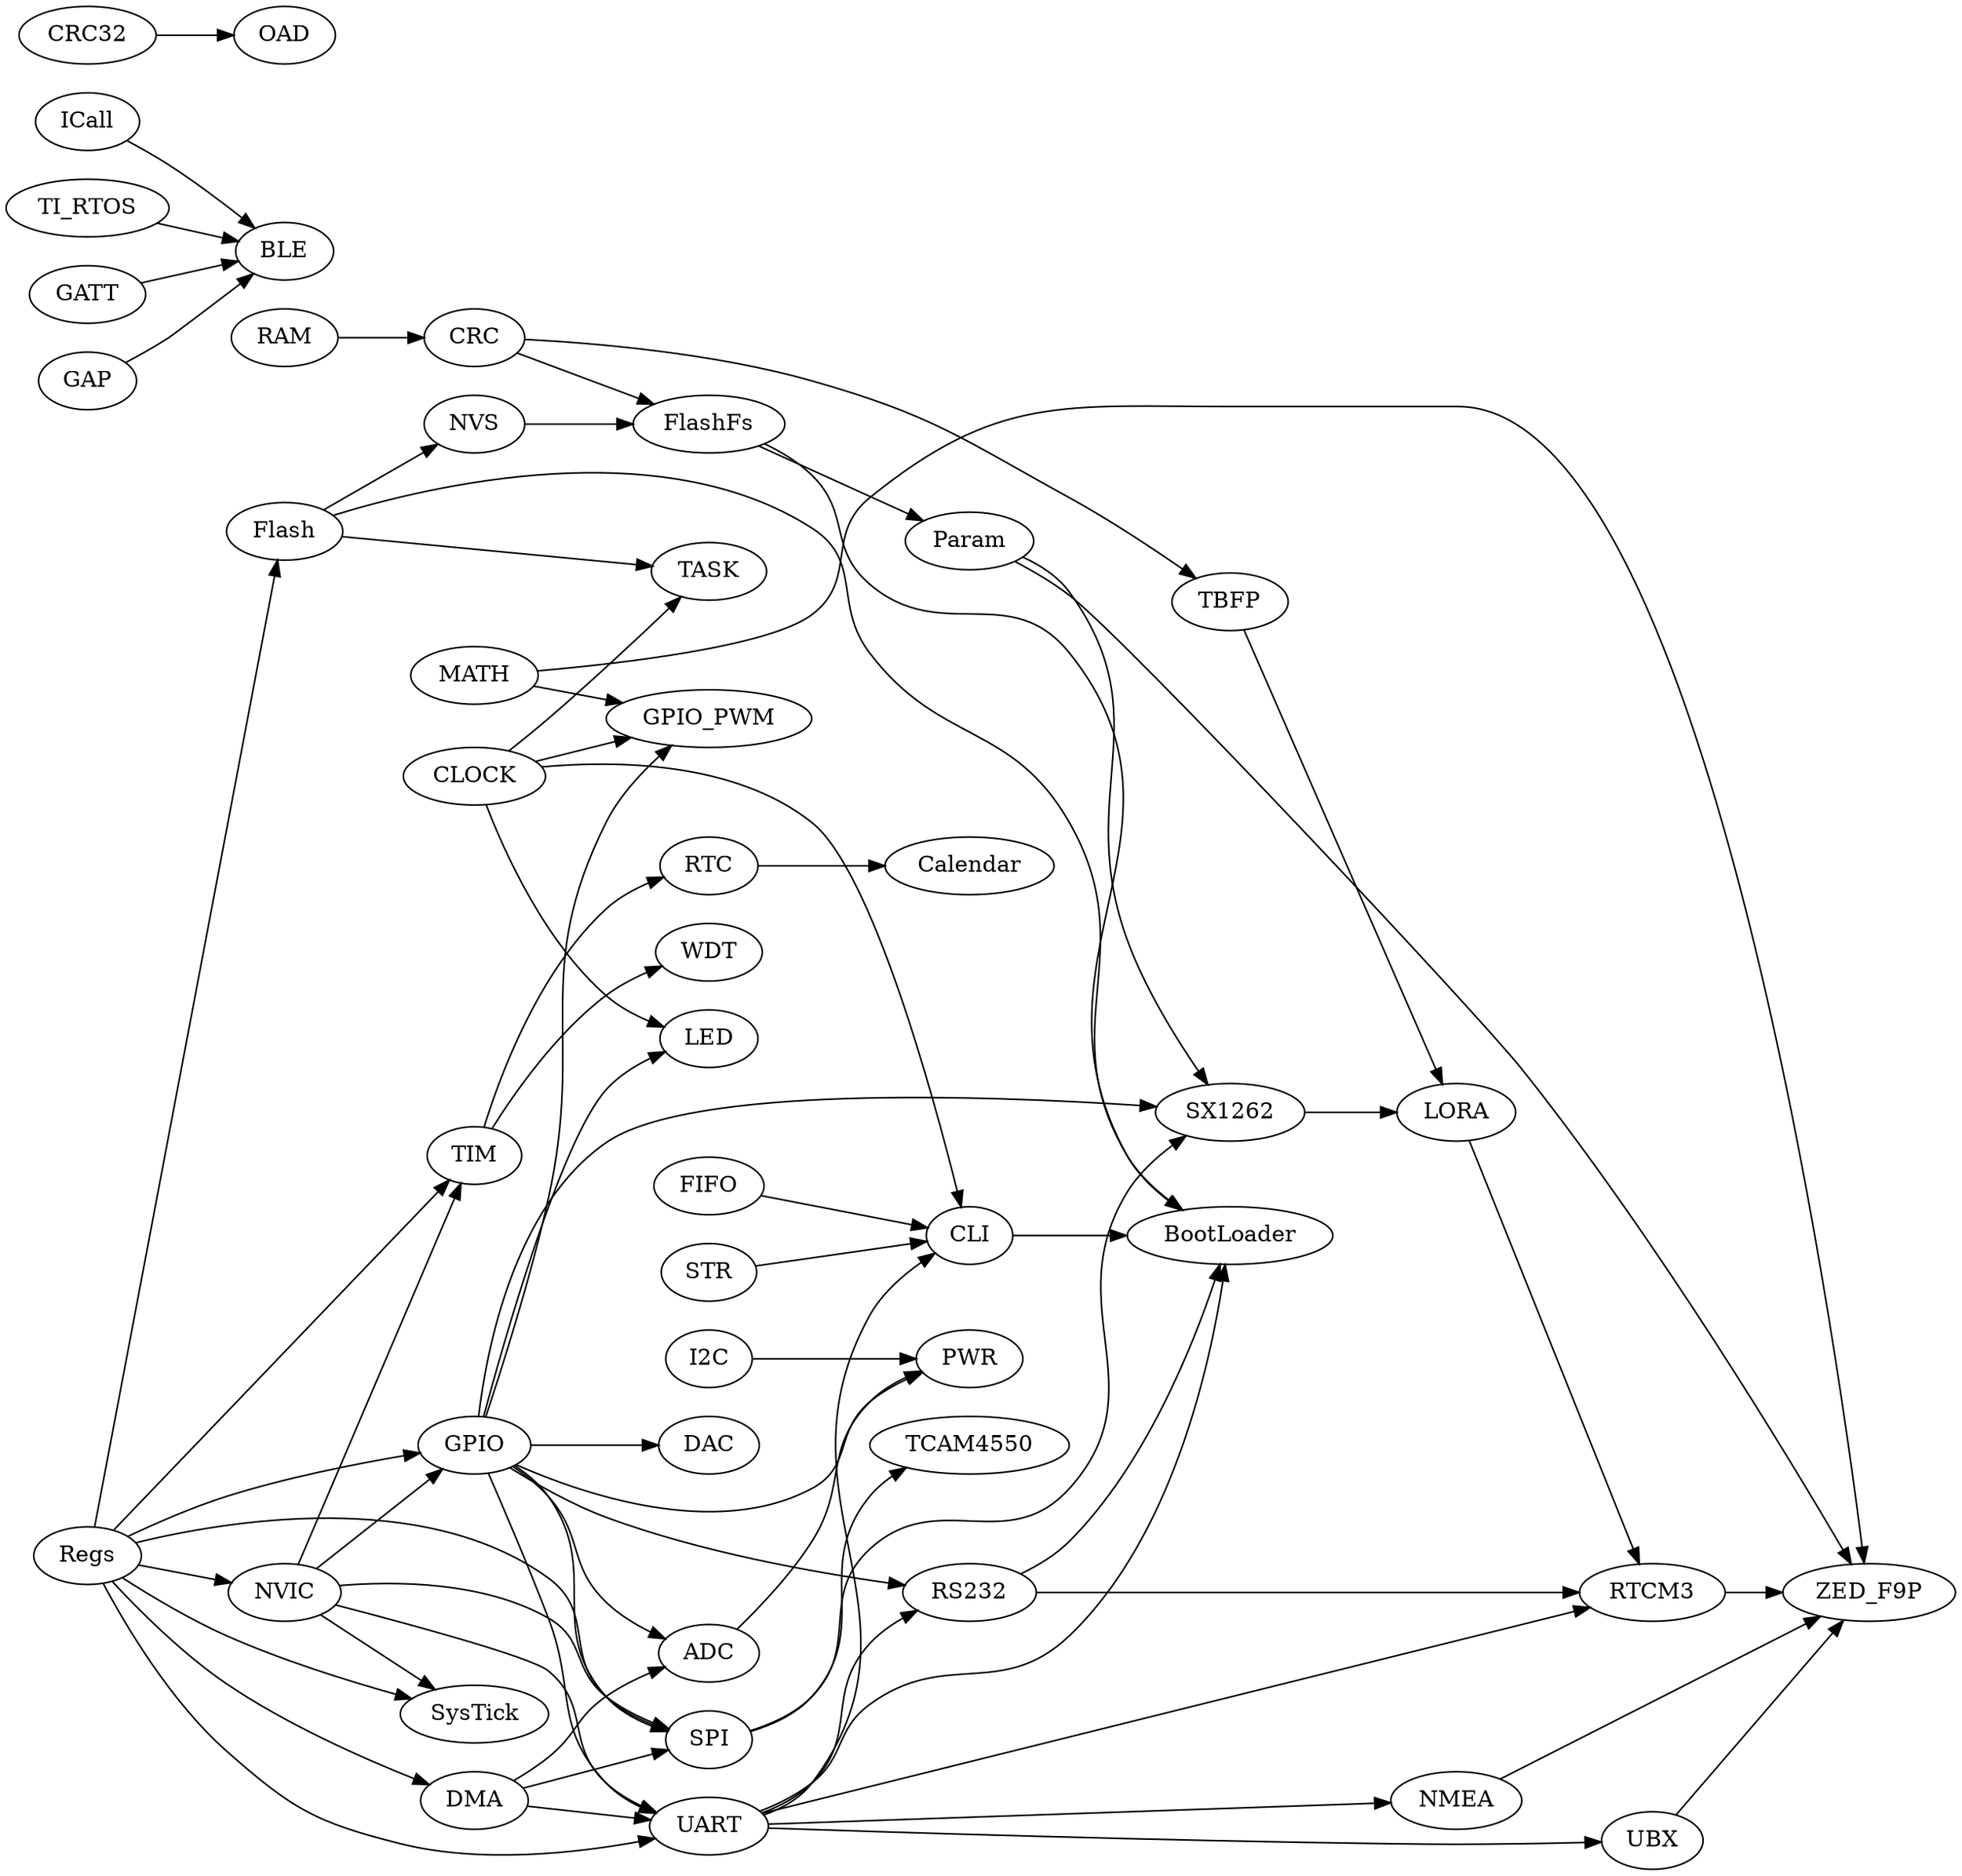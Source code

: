 digraph graphname {
    rankdir=LR;
    CLOCK->CLI;
    CLOCK->GPIO_PWM
    CLOCK->LED;
    CLOCK->TASK;
    Flash->TASK;
	ICall->BLE;
	TI_RTOS->BLE;
	CRC32->OAD;
    CRC->FlashFs;
    CRC -> TBFP;
    DMA->SPI;
	GATT->BLE;
	GAP->BLE;
    DMA->UART;
    DMA->ADC;
    FIFO->CLI;
    Flash->NVS;
    FlashFs->Param;
    GPIO->SPI;
    GPIO->UART;
    GPIO->ADC;
    GPIO->DAC;
    GPIO->GPIO_PWM;
    GPIO->LED;
    GPIO->PWR;
	ADC->PWR;
    GPIO->RS232;
    GPIO->SX1262;
    I2C->PWR;
    LORA->RTCM3;
    MATH->GPIO_PWM;
    MATH->ZED_F9P;
    NMEA->ZED_F9P;
    NVIC->SPI;
    NVIC->UART;
    NVIC->SysTick;
    NVIC->TIM;
    NVIC->GPIO;
    NVS->FlashFs;
    Param->SX1262;
    Param->ZED_F9P;
    RAM->CRC;
    RS232->RTCM3;
    RTC->Calendar;
    RTCM3->ZED_F9P;
    Regs->SPI;
    Regs->UART;
    Regs->DMA;
    Regs->Flash;
    Regs->GPIO;
    Regs->NVIC;
    Regs->SysTick;
    Regs->TIM;
    SPI->SX1262;
    SPI->TCAM4550;
    STR->CLI;
    SX1262->LORA;
    TBFP->LORA;
    TIM->RTC;
    TIM->WDT;
    Flash->BootLoader;
    UART->BootLoader;
    FlashFs->BootLoader;
    CLI->BootLoader;
    RS232->BootLoader;
    UART->CLI;
    UART->NMEA;
    UART->RS232;
    UART->RTCM3;
    UART->UBX;
    UBX->ZED_F9P;
}
